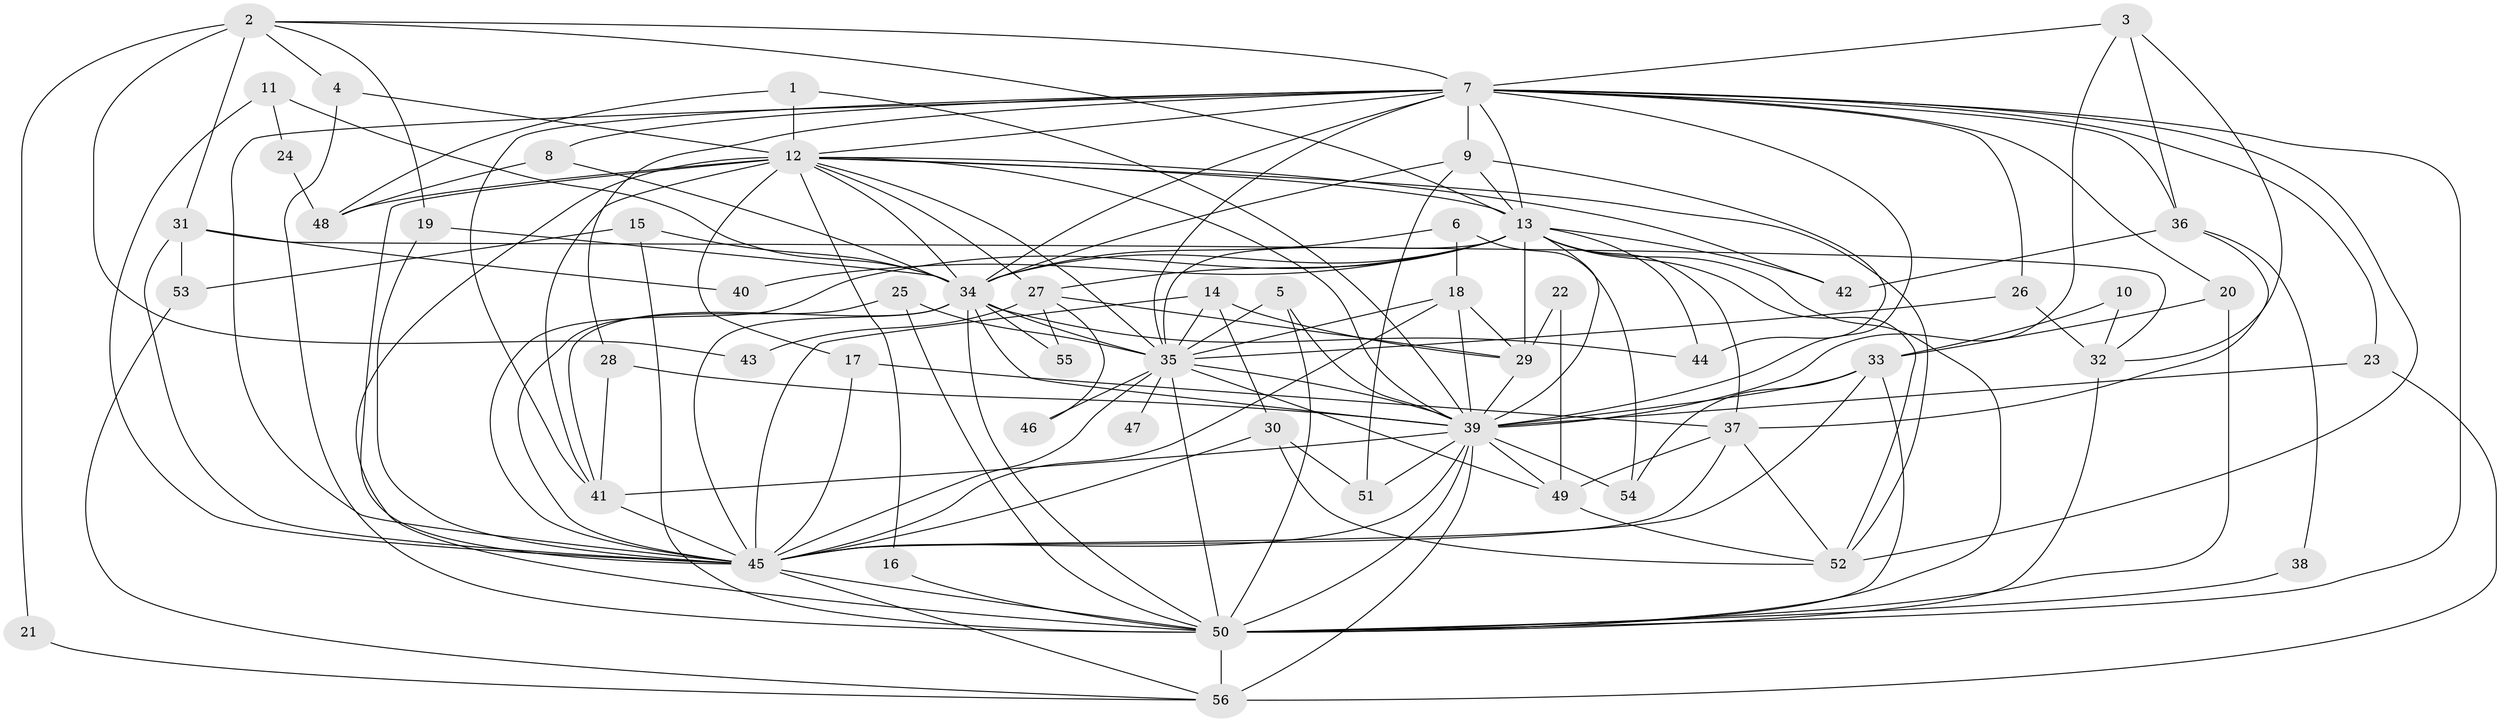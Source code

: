 // original degree distribution, {23: 0.009009009009009009, 14: 0.009009009009009009, 21: 0.018018018018018018, 20: 0.018018018018018018, 24: 0.009009009009009009, 19: 0.018018018018018018, 22: 0.009009009009009009, 4: 0.07207207207207207, 5: 0.04504504504504504, 3: 0.18018018018018017, 7: 0.018018018018018018, 6: 0.06306306306306306, 2: 0.5315315315315315}
// Generated by graph-tools (version 1.1) at 2025/01/03/09/25 03:01:28]
// undirected, 56 vertices, 155 edges
graph export_dot {
graph [start="1"]
  node [color=gray90,style=filled];
  1;
  2;
  3;
  4;
  5;
  6;
  7;
  8;
  9;
  10;
  11;
  12;
  13;
  14;
  15;
  16;
  17;
  18;
  19;
  20;
  21;
  22;
  23;
  24;
  25;
  26;
  27;
  28;
  29;
  30;
  31;
  32;
  33;
  34;
  35;
  36;
  37;
  38;
  39;
  40;
  41;
  42;
  43;
  44;
  45;
  46;
  47;
  48;
  49;
  50;
  51;
  52;
  53;
  54;
  55;
  56;
  1 -- 12 [weight=1.0];
  1 -- 39 [weight=1.0];
  1 -- 48 [weight=1.0];
  2 -- 4 [weight=1.0];
  2 -- 7 [weight=1.0];
  2 -- 13 [weight=1.0];
  2 -- 19 [weight=1.0];
  2 -- 21 [weight=1.0];
  2 -- 31 [weight=2.0];
  2 -- 43 [weight=1.0];
  3 -- 7 [weight=1.0];
  3 -- 32 [weight=1.0];
  3 -- 36 [weight=1.0];
  3 -- 39 [weight=1.0];
  4 -- 12 [weight=1.0];
  4 -- 50 [weight=1.0];
  5 -- 35 [weight=1.0];
  5 -- 39 [weight=1.0];
  5 -- 50 [weight=1.0];
  6 -- 18 [weight=1.0];
  6 -- 34 [weight=2.0];
  6 -- 54 [weight=1.0];
  7 -- 8 [weight=1.0];
  7 -- 9 [weight=1.0];
  7 -- 12 [weight=2.0];
  7 -- 13 [weight=1.0];
  7 -- 20 [weight=1.0];
  7 -- 23 [weight=1.0];
  7 -- 26 [weight=1.0];
  7 -- 28 [weight=1.0];
  7 -- 34 [weight=1.0];
  7 -- 35 [weight=1.0];
  7 -- 36 [weight=1.0];
  7 -- 39 [weight=1.0];
  7 -- 41 [weight=1.0];
  7 -- 45 [weight=2.0];
  7 -- 50 [weight=2.0];
  7 -- 52 [weight=1.0];
  8 -- 34 [weight=1.0];
  8 -- 48 [weight=1.0];
  9 -- 13 [weight=1.0];
  9 -- 34 [weight=1.0];
  9 -- 44 [weight=1.0];
  9 -- 51 [weight=1.0];
  10 -- 32 [weight=1.0];
  10 -- 33 [weight=1.0];
  11 -- 24 [weight=2.0];
  11 -- 34 [weight=1.0];
  11 -- 45 [weight=1.0];
  12 -- 13 [weight=1.0];
  12 -- 16 [weight=1.0];
  12 -- 17 [weight=1.0];
  12 -- 27 [weight=1.0];
  12 -- 34 [weight=1.0];
  12 -- 35 [weight=2.0];
  12 -- 39 [weight=1.0];
  12 -- 41 [weight=1.0];
  12 -- 42 [weight=1.0];
  12 -- 45 [weight=4.0];
  12 -- 48 [weight=1.0];
  12 -- 50 [weight=2.0];
  12 -- 52 [weight=1.0];
  13 -- 27 [weight=1.0];
  13 -- 29 [weight=1.0];
  13 -- 34 [weight=1.0];
  13 -- 35 [weight=2.0];
  13 -- 37 [weight=2.0];
  13 -- 39 [weight=1.0];
  13 -- 40 [weight=1.0];
  13 -- 42 [weight=1.0];
  13 -- 44 [weight=1.0];
  13 -- 45 [weight=3.0];
  13 -- 50 [weight=2.0];
  13 -- 52 [weight=1.0];
  14 -- 29 [weight=1.0];
  14 -- 30 [weight=1.0];
  14 -- 35 [weight=1.0];
  14 -- 45 [weight=1.0];
  15 -- 34 [weight=1.0];
  15 -- 50 [weight=1.0];
  15 -- 53 [weight=1.0];
  16 -- 50 [weight=1.0];
  17 -- 37 [weight=1.0];
  17 -- 45 [weight=2.0];
  18 -- 29 [weight=1.0];
  18 -- 35 [weight=1.0];
  18 -- 39 [weight=1.0];
  18 -- 45 [weight=1.0];
  19 -- 34 [weight=1.0];
  19 -- 45 [weight=2.0];
  20 -- 33 [weight=1.0];
  20 -- 50 [weight=2.0];
  21 -- 56 [weight=1.0];
  22 -- 29 [weight=1.0];
  22 -- 49 [weight=1.0];
  23 -- 39 [weight=1.0];
  23 -- 56 [weight=1.0];
  24 -- 48 [weight=1.0];
  25 -- 35 [weight=1.0];
  25 -- 45 [weight=1.0];
  25 -- 50 [weight=1.0];
  26 -- 32 [weight=1.0];
  26 -- 35 [weight=1.0];
  27 -- 29 [weight=1.0];
  27 -- 43 [weight=1.0];
  27 -- 46 [weight=1.0];
  27 -- 55 [weight=1.0];
  28 -- 39 [weight=1.0];
  28 -- 41 [weight=1.0];
  29 -- 39 [weight=1.0];
  30 -- 45 [weight=1.0];
  30 -- 51 [weight=1.0];
  30 -- 52 [weight=1.0];
  31 -- 32 [weight=1.0];
  31 -- 40 [weight=1.0];
  31 -- 45 [weight=1.0];
  31 -- 53 [weight=1.0];
  32 -- 50 [weight=2.0];
  33 -- 39 [weight=1.0];
  33 -- 45 [weight=1.0];
  33 -- 50 [weight=1.0];
  33 -- 54 [weight=1.0];
  34 -- 35 [weight=1.0];
  34 -- 39 [weight=1.0];
  34 -- 41 [weight=1.0];
  34 -- 44 [weight=1.0];
  34 -- 45 [weight=3.0];
  34 -- 50 [weight=2.0];
  34 -- 55 [weight=1.0];
  35 -- 39 [weight=1.0];
  35 -- 45 [weight=2.0];
  35 -- 46 [weight=1.0];
  35 -- 47 [weight=1.0];
  35 -- 49 [weight=1.0];
  35 -- 50 [weight=2.0];
  36 -- 37 [weight=1.0];
  36 -- 38 [weight=1.0];
  36 -- 42 [weight=1.0];
  37 -- 45 [weight=1.0];
  37 -- 49 [weight=1.0];
  37 -- 52 [weight=1.0];
  38 -- 50 [weight=1.0];
  39 -- 41 [weight=1.0];
  39 -- 45 [weight=3.0];
  39 -- 49 [weight=1.0];
  39 -- 50 [weight=2.0];
  39 -- 51 [weight=1.0];
  39 -- 54 [weight=1.0];
  39 -- 56 [weight=2.0];
  41 -- 45 [weight=1.0];
  45 -- 50 [weight=5.0];
  45 -- 56 [weight=1.0];
  49 -- 52 [weight=1.0];
  50 -- 56 [weight=1.0];
  53 -- 56 [weight=1.0];
}
